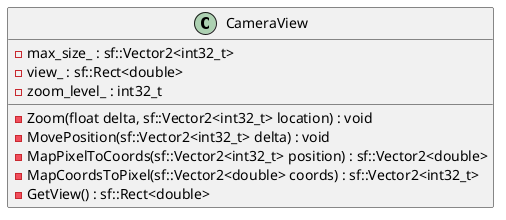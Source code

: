@startuml CameraView
class CameraView {
  - max_size_ : sf::Vector2<int32_t>
  - view_ : sf::Rect<double>
  - zoom_level_ : int32_t

  - Zoom(float delta, sf::Vector2<int32_t> location) : void
  - MovePosition(sf::Vector2<int32_t> delta) : void
  - MapPixelToCoords(sf::Vector2<int32_t> position) : sf::Vector2<double>
  - MapCoordsToPixel(sf::Vector2<double> coords) : sf::Vector2<int32_t>
  - GetView() : sf::Rect<double>
}
@enduml
